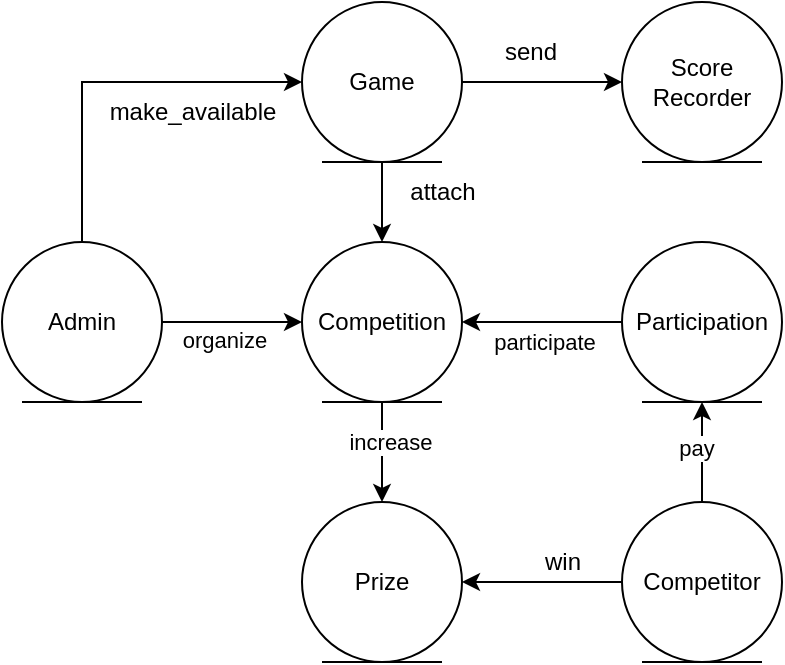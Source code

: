 <mxfile version="20.5.3" type="embed"><diagram name="Page-1" id="C5Z8qKC5W-INjp3DwnWJ"><mxGraphModel dx="1019" dy="1551" grid="1" gridSize="10" guides="1" tooltips="1" connect="1" arrows="1" fold="1" page="1" pageScale="1" pageWidth="827" pageHeight="1169" math="0" shadow="0"><root><mxCell id="0"/><mxCell id="1" parent="0"/><mxCell id="vo7FeQlg-rgGytfxxq_q-12" style="edgeStyle=orthogonalEdgeStyle;rounded=0;orthogonalLoop=1;jettySize=auto;html=1;exitX=0.5;exitY=1;exitDx=0;exitDy=0;entryX=0.5;entryY=0;entryDx=0;entryDy=0;" parent="1" source="vo7FeQlg-rgGytfxxq_q-1" target="vo7FeQlg-rgGytfxxq_q-11" edge="1"><mxGeometry relative="1" as="geometry"/></mxCell><mxCell id="vo7FeQlg-rgGytfxxq_q-16" value="increase" style="edgeLabel;html=1;align=center;verticalAlign=middle;resizable=0;points=[];" parent="vo7FeQlg-rgGytfxxq_q-12" vertex="1" connectable="0"><mxGeometry x="-0.2" y="4" relative="1" as="geometry"><mxPoint as="offset"/></mxGeometry></mxCell><mxCell id="vo7FeQlg-rgGytfxxq_q-1" value="Competition" style="ellipse;shape=umlEntity;whiteSpace=wrap;html=1;" parent="1" vertex="1"><mxGeometry x="300" y="90" width="80" height="80" as="geometry"/></mxCell><mxCell id="vo7FeQlg-rgGytfxxq_q-4" value="" style="edgeStyle=orthogonalEdgeStyle;rounded=0;orthogonalLoop=1;jettySize=auto;html=1;entryX=1;entryY=0.5;entryDx=0;entryDy=0;exitX=0;exitY=0.5;exitDx=0;exitDy=0;" parent="1" source="vo7FeQlg-rgGytfxxq_q-6" target="vo7FeQlg-rgGytfxxq_q-1" edge="1"><mxGeometry relative="1" as="geometry"><mxPoint x="520" y="290" as="targetPoint"/></mxGeometry></mxCell><mxCell id="vo7FeQlg-rgGytfxxq_q-5" value="participate" style="edgeLabel;html=1;align=center;verticalAlign=middle;resizable=0;points=[];" parent="vo7FeQlg-rgGytfxxq_q-4" vertex="1" connectable="0"><mxGeometry x="0.188" y="1" relative="1" as="geometry"><mxPoint x="8" y="9" as="offset"/></mxGeometry></mxCell><mxCell id="vo7FeQlg-rgGytfxxq_q-7" value="" style="edgeStyle=orthogonalEdgeStyle;rounded=0;orthogonalLoop=1;jettySize=auto;html=1;" parent="1" source="vo7FeQlg-rgGytfxxq_q-2" target="vo7FeQlg-rgGytfxxq_q-6" edge="1"><mxGeometry relative="1" as="geometry"/></mxCell><mxCell id="vo7FeQlg-rgGytfxxq_q-17" value="pay" style="edgeLabel;html=1;align=center;verticalAlign=middle;resizable=0;points=[];" parent="vo7FeQlg-rgGytfxxq_q-7" vertex="1" connectable="0"><mxGeometry x="0.08" y="3" relative="1" as="geometry"><mxPoint as="offset"/></mxGeometry></mxCell><mxCell id="7" style="edgeStyle=orthogonalEdgeStyle;rounded=0;orthogonalLoop=1;jettySize=auto;html=1;exitX=0;exitY=0.5;exitDx=0;exitDy=0;" parent="1" source="vo7FeQlg-rgGytfxxq_q-2" target="vo7FeQlg-rgGytfxxq_q-11" edge="1"><mxGeometry relative="1" as="geometry"/></mxCell><mxCell id="vo7FeQlg-rgGytfxxq_q-2" value="Competitor" style="ellipse;shape=umlEntity;whiteSpace=wrap;html=1;" parent="1" vertex="1"><mxGeometry x="460" y="220" width="80" height="80" as="geometry"/></mxCell><mxCell id="vo7FeQlg-rgGytfxxq_q-6" value="Participation" style="ellipse;shape=umlEntity;whiteSpace=wrap;html=1;" parent="1" vertex="1"><mxGeometry x="460" y="90" width="80" height="80" as="geometry"/></mxCell><mxCell id="vo7FeQlg-rgGytfxxq_q-9" style="edgeStyle=orthogonalEdgeStyle;rounded=0;orthogonalLoop=1;jettySize=auto;html=1;exitX=1;exitY=0.5;exitDx=0;exitDy=0;entryX=0;entryY=0.5;entryDx=0;entryDy=0;" parent="1" source="vo7FeQlg-rgGytfxxq_q-8" target="vo7FeQlg-rgGytfxxq_q-1" edge="1"><mxGeometry relative="1" as="geometry"/></mxCell><mxCell id="vo7FeQlg-rgGytfxxq_q-10" value="organize" style="edgeLabel;html=1;align=center;verticalAlign=middle;resizable=0;points=[];" parent="vo7FeQlg-rgGytfxxq_q-9" vertex="1" connectable="0"><mxGeometry x="-0.129" y="-9" relative="1" as="geometry"><mxPoint as="offset"/></mxGeometry></mxCell><mxCell id="3" style="edgeStyle=orthogonalEdgeStyle;rounded=0;orthogonalLoop=1;jettySize=auto;html=1;exitX=0.5;exitY=0;exitDx=0;exitDy=0;entryX=0;entryY=0.5;entryDx=0;entryDy=0;" parent="1" source="vo7FeQlg-rgGytfxxq_q-8" target="2" edge="1"><mxGeometry relative="1" as="geometry"/></mxCell><mxCell id="vo7FeQlg-rgGytfxxq_q-8" value="Admin" style="ellipse;shape=umlEntity;whiteSpace=wrap;html=1;" parent="1" vertex="1"><mxGeometry x="150" y="90" width="80" height="80" as="geometry"/></mxCell><mxCell id="vo7FeQlg-rgGytfxxq_q-11" value="Prize" style="ellipse;shape=umlEntity;whiteSpace=wrap;html=1;" parent="1" vertex="1"><mxGeometry x="300" y="220" width="80" height="80" as="geometry"/></mxCell><mxCell id="5" value="" style="edgeStyle=orthogonalEdgeStyle;rounded=0;orthogonalLoop=1;jettySize=auto;html=1;" parent="1" source="2" target="vo7FeQlg-rgGytfxxq_q-1" edge="1"><mxGeometry relative="1" as="geometry"/></mxCell><mxCell id="10" style="edgeStyle=orthogonalEdgeStyle;rounded=0;orthogonalLoop=1;jettySize=auto;html=1;entryX=0;entryY=0.5;entryDx=0;entryDy=0;" edge="1" parent="1" source="2" target="9"><mxGeometry relative="1" as="geometry"/></mxCell><mxCell id="2" value="Game" style="ellipse;shape=umlEntity;whiteSpace=wrap;html=1;" parent="1" vertex="1"><mxGeometry x="300" y="-30" width="80" height="80" as="geometry"/></mxCell><mxCell id="4" value="make_available" style="text;html=1;align=center;verticalAlign=middle;resizable=0;points=[];autosize=1;strokeColor=none;fillColor=none;" parent="1" vertex="1"><mxGeometry x="190" y="10" width="110" height="30" as="geometry"/></mxCell><mxCell id="6" value="attach" style="text;html=1;align=center;verticalAlign=middle;resizable=0;points=[];autosize=1;strokeColor=none;fillColor=none;" parent="1" vertex="1"><mxGeometry x="340" y="50" width="60" height="30" as="geometry"/></mxCell><mxCell id="8" value="win" style="text;html=1;align=center;verticalAlign=middle;resizable=0;points=[];autosize=1;strokeColor=none;fillColor=none;" parent="1" vertex="1"><mxGeometry x="410" y="235" width="40" height="30" as="geometry"/></mxCell><mxCell id="9" value="Score&lt;br&gt;Recorder" style="ellipse;shape=umlEntity;whiteSpace=wrap;html=1;" vertex="1" parent="1"><mxGeometry x="460" y="-30" width="80" height="80" as="geometry"/></mxCell><mxCell id="11" value="send" style="text;html=1;align=center;verticalAlign=middle;resizable=0;points=[];autosize=1;strokeColor=none;fillColor=none;" vertex="1" parent="1"><mxGeometry x="389" y="-20" width="50" height="30" as="geometry"/></mxCell></root></mxGraphModel></diagram></mxfile>